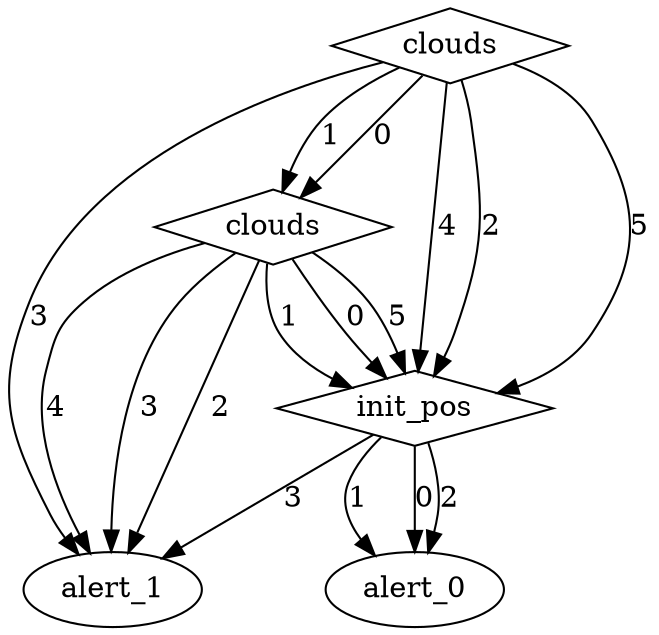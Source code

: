 digraph {
node [label=alert_1,style=""] alert_1
node [label=alert_0,style=""] alert_0
node [label=alert_0,style=""] alert_0
node [label=alert_0,style=""] alert_0
node [label=alert_1,style=""] alert_1
node [label=alert_1,style=""] alert_1
node [label=alert_1,style=""] alert_1
node [label=alert_1,style=""] alert_1
node [label=init_pos,shape="diamond",style=""] 2
node [label=clouds,shape="diamond",style=""] 1
node [label=clouds,shape="diamond",style=""] 0

2 -> alert_1 [label="3"]
2 -> alert_0 [label="2"]
2 -> alert_0 [label="1"]
2 -> alert_0 [label="0"]
1 -> 2 [label="5"]
1 -> alert_1 [label="4"]
1 -> alert_1 [label="3"]
1 -> alert_1 [label="2"]
1 -> 2 [label="1"]
1 -> 2 [label="0"]
0 -> 2 [label="5"]
0 -> 2 [label="4"]
0 -> alert_1 [label="3"]
0 -> 2 [label="2"]
0 -> 1 [label="1"]
0 -> 1 [label="0"]
}